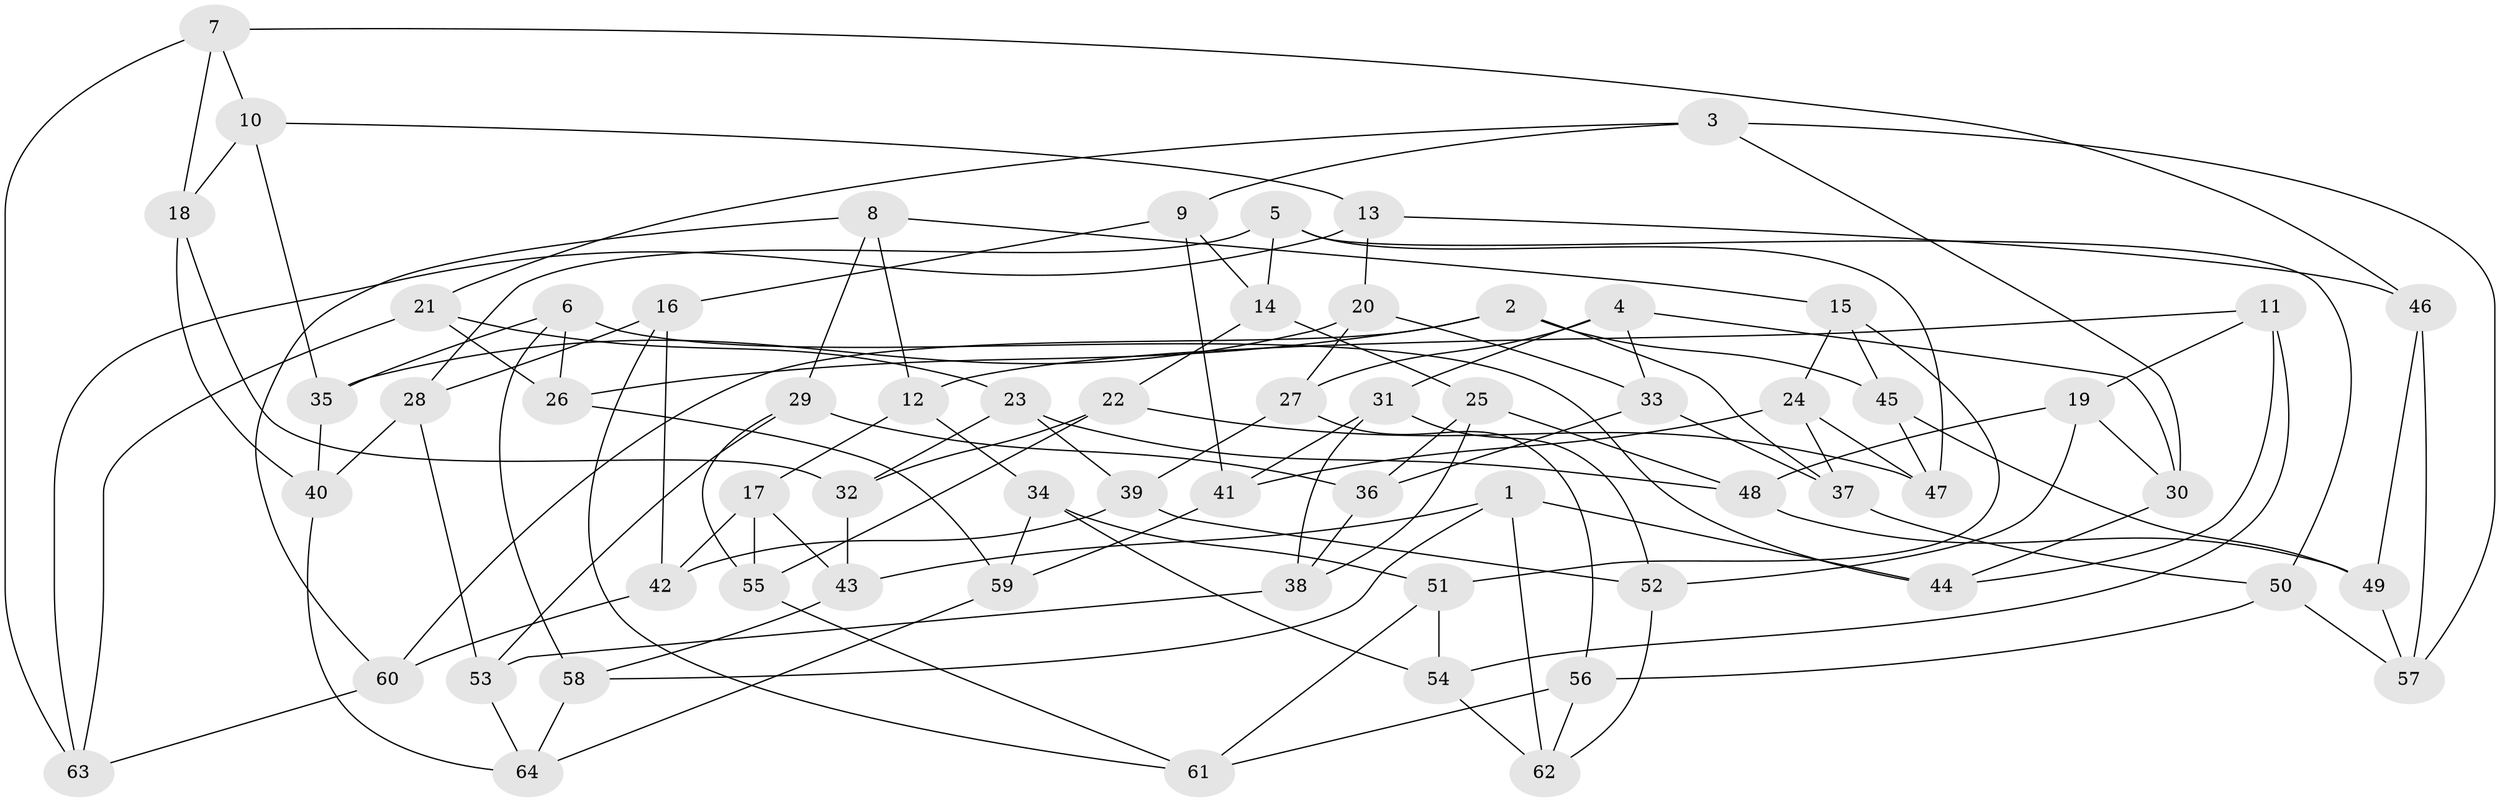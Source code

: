// Generated by graph-tools (version 1.1) at 2025/02/03/09/25 03:02:53]
// undirected, 64 vertices, 128 edges
graph export_dot {
graph [start="1"]
  node [color=gray90,style=filled];
  1;
  2;
  3;
  4;
  5;
  6;
  7;
  8;
  9;
  10;
  11;
  12;
  13;
  14;
  15;
  16;
  17;
  18;
  19;
  20;
  21;
  22;
  23;
  24;
  25;
  26;
  27;
  28;
  29;
  30;
  31;
  32;
  33;
  34;
  35;
  36;
  37;
  38;
  39;
  40;
  41;
  42;
  43;
  44;
  45;
  46;
  47;
  48;
  49;
  50;
  51;
  52;
  53;
  54;
  55;
  56;
  57;
  58;
  59;
  60;
  61;
  62;
  63;
  64;
  1 -- 44;
  1 -- 58;
  1 -- 43;
  1 -- 62;
  2 -- 37;
  2 -- 60;
  2 -- 26;
  2 -- 45;
  3 -- 57;
  3 -- 30;
  3 -- 21;
  3 -- 9;
  4 -- 30;
  4 -- 27;
  4 -- 31;
  4 -- 33;
  5 -- 14;
  5 -- 28;
  5 -- 47;
  5 -- 50;
  6 -- 35;
  6 -- 58;
  6 -- 26;
  6 -- 44;
  7 -- 18;
  7 -- 63;
  7 -- 46;
  7 -- 10;
  8 -- 29;
  8 -- 12;
  8 -- 15;
  8 -- 60;
  9 -- 41;
  9 -- 16;
  9 -- 14;
  10 -- 35;
  10 -- 18;
  10 -- 13;
  11 -- 19;
  11 -- 54;
  11 -- 44;
  11 -- 12;
  12 -- 34;
  12 -- 17;
  13 -- 63;
  13 -- 20;
  13 -- 46;
  14 -- 22;
  14 -- 25;
  15 -- 24;
  15 -- 51;
  15 -- 45;
  16 -- 61;
  16 -- 28;
  16 -- 42;
  17 -- 43;
  17 -- 55;
  17 -- 42;
  18 -- 32;
  18 -- 40;
  19 -- 48;
  19 -- 30;
  19 -- 52;
  20 -- 33;
  20 -- 35;
  20 -- 27;
  21 -- 23;
  21 -- 26;
  21 -- 63;
  22 -- 32;
  22 -- 55;
  22 -- 47;
  23 -- 39;
  23 -- 48;
  23 -- 32;
  24 -- 47;
  24 -- 41;
  24 -- 37;
  25 -- 36;
  25 -- 48;
  25 -- 38;
  26 -- 59;
  27 -- 39;
  27 -- 56;
  28 -- 53;
  28 -- 40;
  29 -- 55;
  29 -- 53;
  29 -- 36;
  30 -- 44;
  31 -- 38;
  31 -- 52;
  31 -- 41;
  32 -- 43;
  33 -- 36;
  33 -- 37;
  34 -- 54;
  34 -- 51;
  34 -- 59;
  35 -- 40;
  36 -- 38;
  37 -- 50;
  38 -- 53;
  39 -- 42;
  39 -- 52;
  40 -- 64;
  41 -- 59;
  42 -- 60;
  43 -- 58;
  45 -- 49;
  45 -- 47;
  46 -- 49;
  46 -- 57;
  48 -- 49;
  49 -- 57;
  50 -- 57;
  50 -- 56;
  51 -- 54;
  51 -- 61;
  52 -- 62;
  53 -- 64;
  54 -- 62;
  55 -- 61;
  56 -- 61;
  56 -- 62;
  58 -- 64;
  59 -- 64;
  60 -- 63;
}
